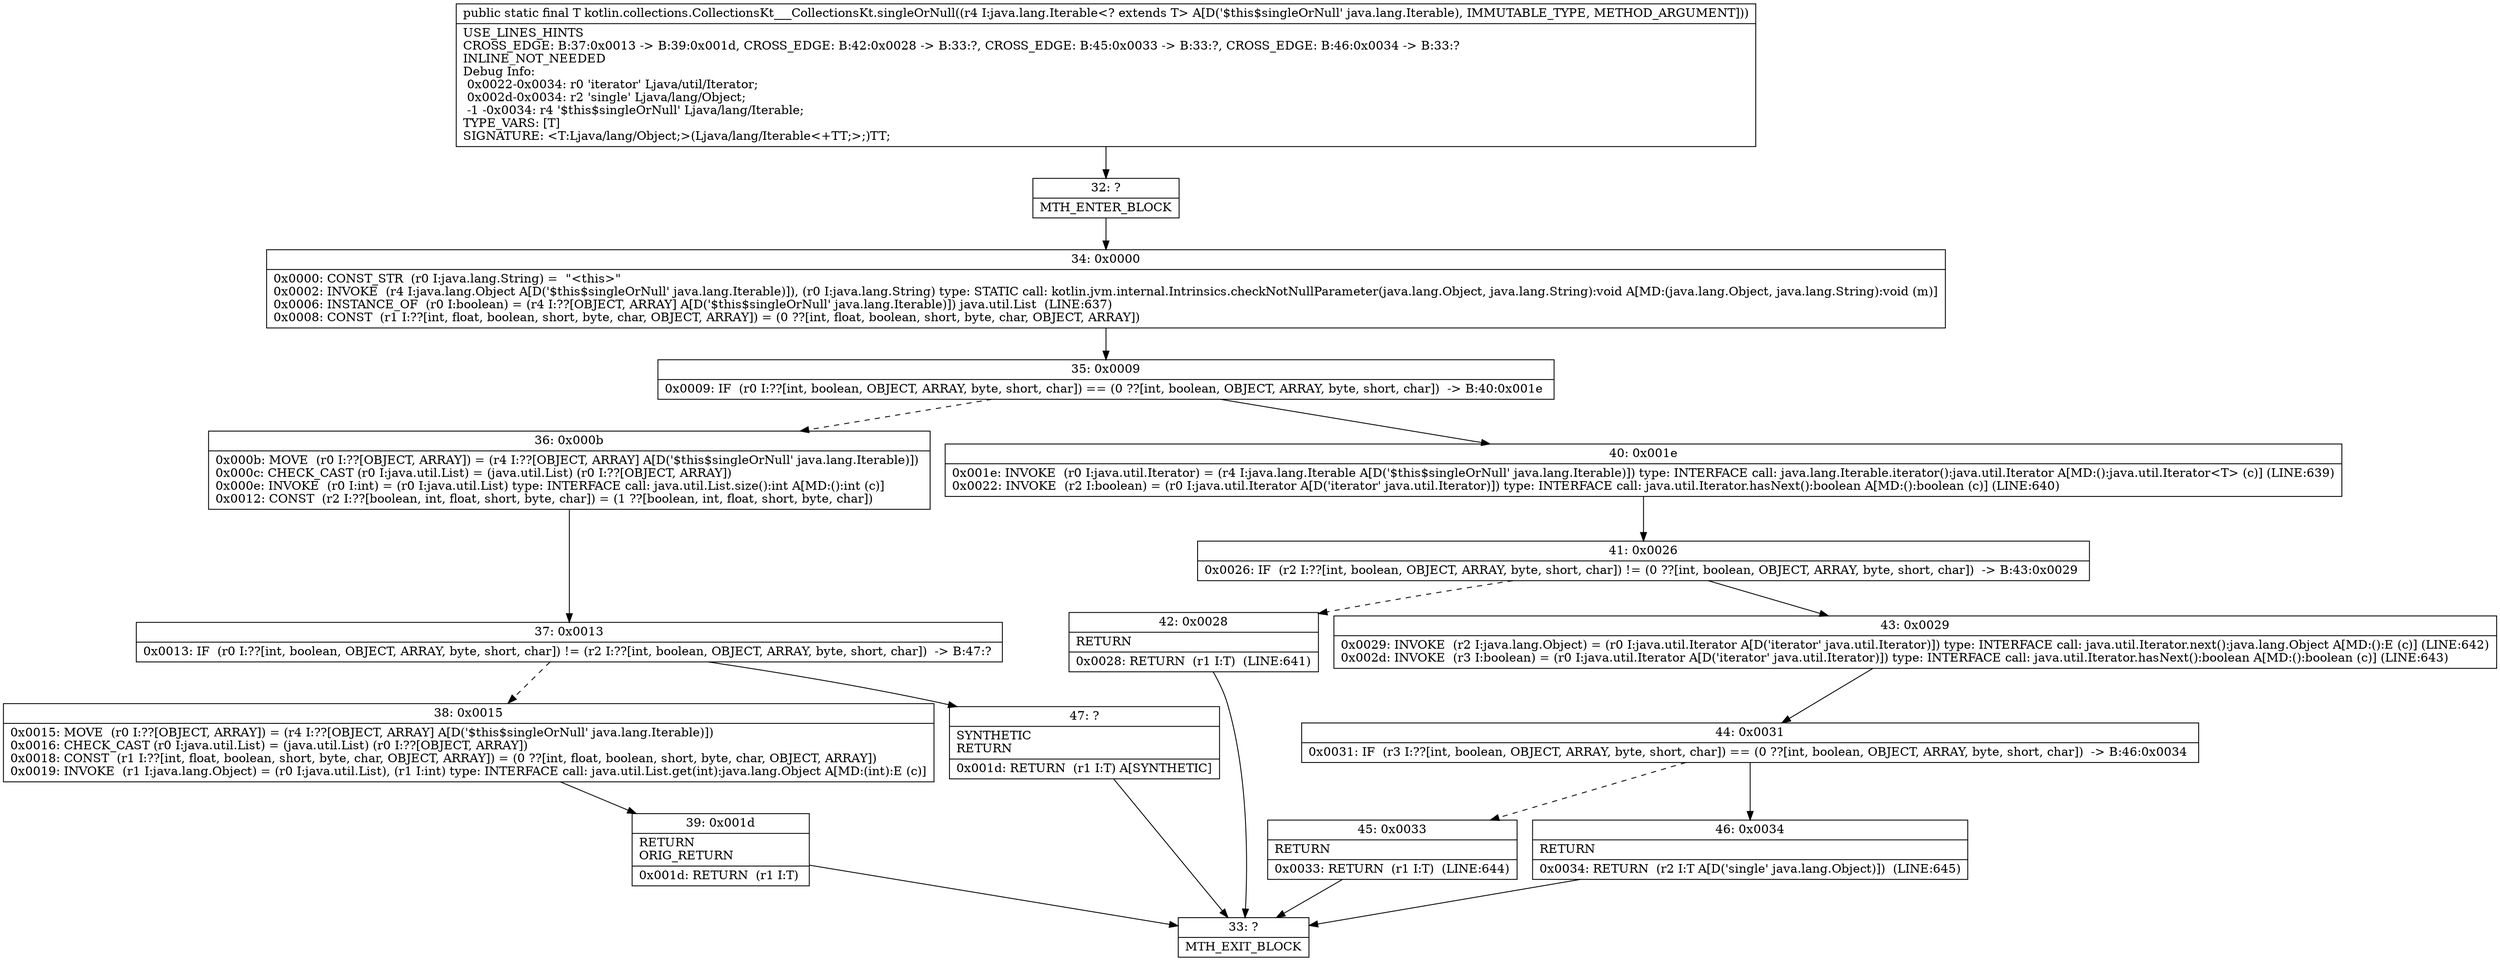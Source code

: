 digraph "CFG forkotlin.collections.CollectionsKt___CollectionsKt.singleOrNull(Ljava\/lang\/Iterable;)Ljava\/lang\/Object;" {
Node_32 [shape=record,label="{32\:\ ?|MTH_ENTER_BLOCK\l}"];
Node_34 [shape=record,label="{34\:\ 0x0000|0x0000: CONST_STR  (r0 I:java.lang.String) =  \"\<this\>\" \l0x0002: INVOKE  (r4 I:java.lang.Object A[D('$this$singleOrNull' java.lang.Iterable)]), (r0 I:java.lang.String) type: STATIC call: kotlin.jvm.internal.Intrinsics.checkNotNullParameter(java.lang.Object, java.lang.String):void A[MD:(java.lang.Object, java.lang.String):void (m)]\l0x0006: INSTANCE_OF  (r0 I:boolean) = (r4 I:??[OBJECT, ARRAY] A[D('$this$singleOrNull' java.lang.Iterable)]) java.util.List  (LINE:637)\l0x0008: CONST  (r1 I:??[int, float, boolean, short, byte, char, OBJECT, ARRAY]) = (0 ??[int, float, boolean, short, byte, char, OBJECT, ARRAY]) \l}"];
Node_35 [shape=record,label="{35\:\ 0x0009|0x0009: IF  (r0 I:??[int, boolean, OBJECT, ARRAY, byte, short, char]) == (0 ??[int, boolean, OBJECT, ARRAY, byte, short, char])  \-\> B:40:0x001e \l}"];
Node_36 [shape=record,label="{36\:\ 0x000b|0x000b: MOVE  (r0 I:??[OBJECT, ARRAY]) = (r4 I:??[OBJECT, ARRAY] A[D('$this$singleOrNull' java.lang.Iterable)]) \l0x000c: CHECK_CAST (r0 I:java.util.List) = (java.util.List) (r0 I:??[OBJECT, ARRAY]) \l0x000e: INVOKE  (r0 I:int) = (r0 I:java.util.List) type: INTERFACE call: java.util.List.size():int A[MD:():int (c)]\l0x0012: CONST  (r2 I:??[boolean, int, float, short, byte, char]) = (1 ??[boolean, int, float, short, byte, char]) \l}"];
Node_37 [shape=record,label="{37\:\ 0x0013|0x0013: IF  (r0 I:??[int, boolean, OBJECT, ARRAY, byte, short, char]) != (r2 I:??[int, boolean, OBJECT, ARRAY, byte, short, char])  \-\> B:47:? \l}"];
Node_38 [shape=record,label="{38\:\ 0x0015|0x0015: MOVE  (r0 I:??[OBJECT, ARRAY]) = (r4 I:??[OBJECT, ARRAY] A[D('$this$singleOrNull' java.lang.Iterable)]) \l0x0016: CHECK_CAST (r0 I:java.util.List) = (java.util.List) (r0 I:??[OBJECT, ARRAY]) \l0x0018: CONST  (r1 I:??[int, float, boolean, short, byte, char, OBJECT, ARRAY]) = (0 ??[int, float, boolean, short, byte, char, OBJECT, ARRAY]) \l0x0019: INVOKE  (r1 I:java.lang.Object) = (r0 I:java.util.List), (r1 I:int) type: INTERFACE call: java.util.List.get(int):java.lang.Object A[MD:(int):E (c)]\l}"];
Node_39 [shape=record,label="{39\:\ 0x001d|RETURN\lORIG_RETURN\l|0x001d: RETURN  (r1 I:T) \l}"];
Node_33 [shape=record,label="{33\:\ ?|MTH_EXIT_BLOCK\l}"];
Node_47 [shape=record,label="{47\:\ ?|SYNTHETIC\lRETURN\l|0x001d: RETURN  (r1 I:T) A[SYNTHETIC]\l}"];
Node_40 [shape=record,label="{40\:\ 0x001e|0x001e: INVOKE  (r0 I:java.util.Iterator) = (r4 I:java.lang.Iterable A[D('$this$singleOrNull' java.lang.Iterable)]) type: INTERFACE call: java.lang.Iterable.iterator():java.util.Iterator A[MD:():java.util.Iterator\<T\> (c)] (LINE:639)\l0x0022: INVOKE  (r2 I:boolean) = (r0 I:java.util.Iterator A[D('iterator' java.util.Iterator)]) type: INTERFACE call: java.util.Iterator.hasNext():boolean A[MD:():boolean (c)] (LINE:640)\l}"];
Node_41 [shape=record,label="{41\:\ 0x0026|0x0026: IF  (r2 I:??[int, boolean, OBJECT, ARRAY, byte, short, char]) != (0 ??[int, boolean, OBJECT, ARRAY, byte, short, char])  \-\> B:43:0x0029 \l}"];
Node_42 [shape=record,label="{42\:\ 0x0028|RETURN\l|0x0028: RETURN  (r1 I:T)  (LINE:641)\l}"];
Node_43 [shape=record,label="{43\:\ 0x0029|0x0029: INVOKE  (r2 I:java.lang.Object) = (r0 I:java.util.Iterator A[D('iterator' java.util.Iterator)]) type: INTERFACE call: java.util.Iterator.next():java.lang.Object A[MD:():E (c)] (LINE:642)\l0x002d: INVOKE  (r3 I:boolean) = (r0 I:java.util.Iterator A[D('iterator' java.util.Iterator)]) type: INTERFACE call: java.util.Iterator.hasNext():boolean A[MD:():boolean (c)] (LINE:643)\l}"];
Node_44 [shape=record,label="{44\:\ 0x0031|0x0031: IF  (r3 I:??[int, boolean, OBJECT, ARRAY, byte, short, char]) == (0 ??[int, boolean, OBJECT, ARRAY, byte, short, char])  \-\> B:46:0x0034 \l}"];
Node_45 [shape=record,label="{45\:\ 0x0033|RETURN\l|0x0033: RETURN  (r1 I:T)  (LINE:644)\l}"];
Node_46 [shape=record,label="{46\:\ 0x0034|RETURN\l|0x0034: RETURN  (r2 I:T A[D('single' java.lang.Object)])  (LINE:645)\l}"];
MethodNode[shape=record,label="{public static final T kotlin.collections.CollectionsKt___CollectionsKt.singleOrNull((r4 I:java.lang.Iterable\<? extends T\> A[D('$this$singleOrNull' java.lang.Iterable), IMMUTABLE_TYPE, METHOD_ARGUMENT]))  | USE_LINES_HINTS\lCROSS_EDGE: B:37:0x0013 \-\> B:39:0x001d, CROSS_EDGE: B:42:0x0028 \-\> B:33:?, CROSS_EDGE: B:45:0x0033 \-\> B:33:?, CROSS_EDGE: B:46:0x0034 \-\> B:33:?\lINLINE_NOT_NEEDED\lDebug Info:\l  0x0022\-0x0034: r0 'iterator' Ljava\/util\/Iterator;\l  0x002d\-0x0034: r2 'single' Ljava\/lang\/Object;\l  \-1 \-0x0034: r4 '$this$singleOrNull' Ljava\/lang\/Iterable;\lTYPE_VARS: [T]\lSIGNATURE: \<T:Ljava\/lang\/Object;\>(Ljava\/lang\/Iterable\<+TT;\>;)TT;\l}"];
MethodNode -> Node_32;Node_32 -> Node_34;
Node_34 -> Node_35;
Node_35 -> Node_36[style=dashed];
Node_35 -> Node_40;
Node_36 -> Node_37;
Node_37 -> Node_38[style=dashed];
Node_37 -> Node_47;
Node_38 -> Node_39;
Node_39 -> Node_33;
Node_47 -> Node_33;
Node_40 -> Node_41;
Node_41 -> Node_42[style=dashed];
Node_41 -> Node_43;
Node_42 -> Node_33;
Node_43 -> Node_44;
Node_44 -> Node_45[style=dashed];
Node_44 -> Node_46;
Node_45 -> Node_33;
Node_46 -> Node_33;
}

